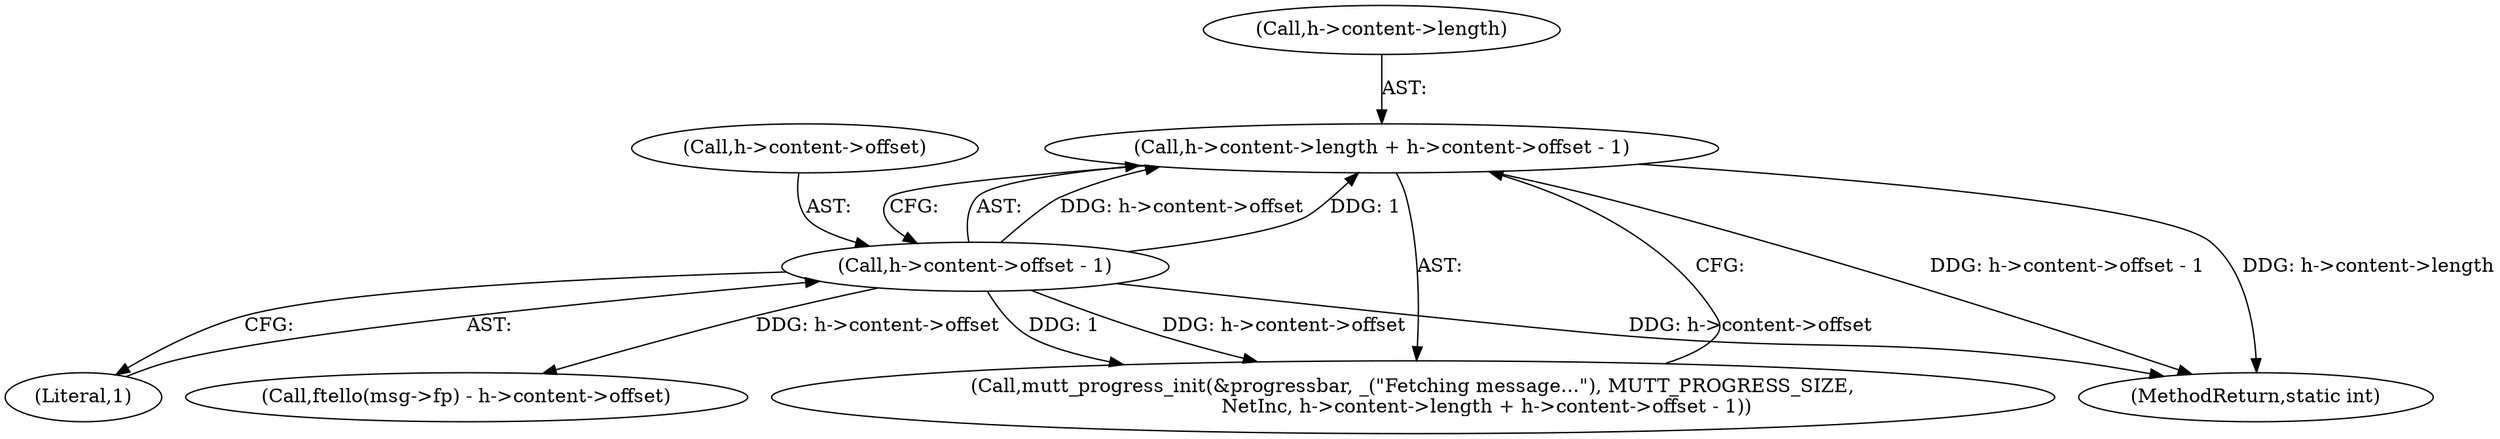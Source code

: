 digraph "0_neomutt_9bfab35522301794483f8f9ed60820bdec9be59e_2@pointer" {
"1000254" [label="(Call,h->content->length + h->content->offset - 1)"];
"1000260" [label="(Call,h->content->offset - 1)"];
"1000255" [label="(Call,h->content->length)"];
"1000260" [label="(Call,h->content->offset - 1)"];
"1000247" [label="(Call,mutt_progress_init(&progressbar, _(\"Fetching message...\"), MUTT_PROGRESS_SIZE,\n                        NetInc, h->content->length + h->content->offset - 1))"];
"1000254" [label="(Call,h->content->length + h->content->offset - 1)"];
"1000266" [label="(Literal,1)"];
"1000538" [label="(MethodReturn,static int)"];
"1000261" [label="(Call,h->content->offset)"];
"1000510" [label="(Call,ftello(msg->fp) - h->content->offset)"];
"1000254" -> "1000247"  [label="AST: "];
"1000254" -> "1000260"  [label="CFG: "];
"1000255" -> "1000254"  [label="AST: "];
"1000260" -> "1000254"  [label="AST: "];
"1000247" -> "1000254"  [label="CFG: "];
"1000254" -> "1000538"  [label="DDG: h->content->offset - 1"];
"1000254" -> "1000538"  [label="DDG: h->content->length"];
"1000260" -> "1000254"  [label="DDG: h->content->offset"];
"1000260" -> "1000254"  [label="DDG: 1"];
"1000260" -> "1000266"  [label="CFG: "];
"1000261" -> "1000260"  [label="AST: "];
"1000266" -> "1000260"  [label="AST: "];
"1000260" -> "1000538"  [label="DDG: h->content->offset"];
"1000260" -> "1000247"  [label="DDG: h->content->offset"];
"1000260" -> "1000247"  [label="DDG: 1"];
"1000260" -> "1000510"  [label="DDG: h->content->offset"];
}
